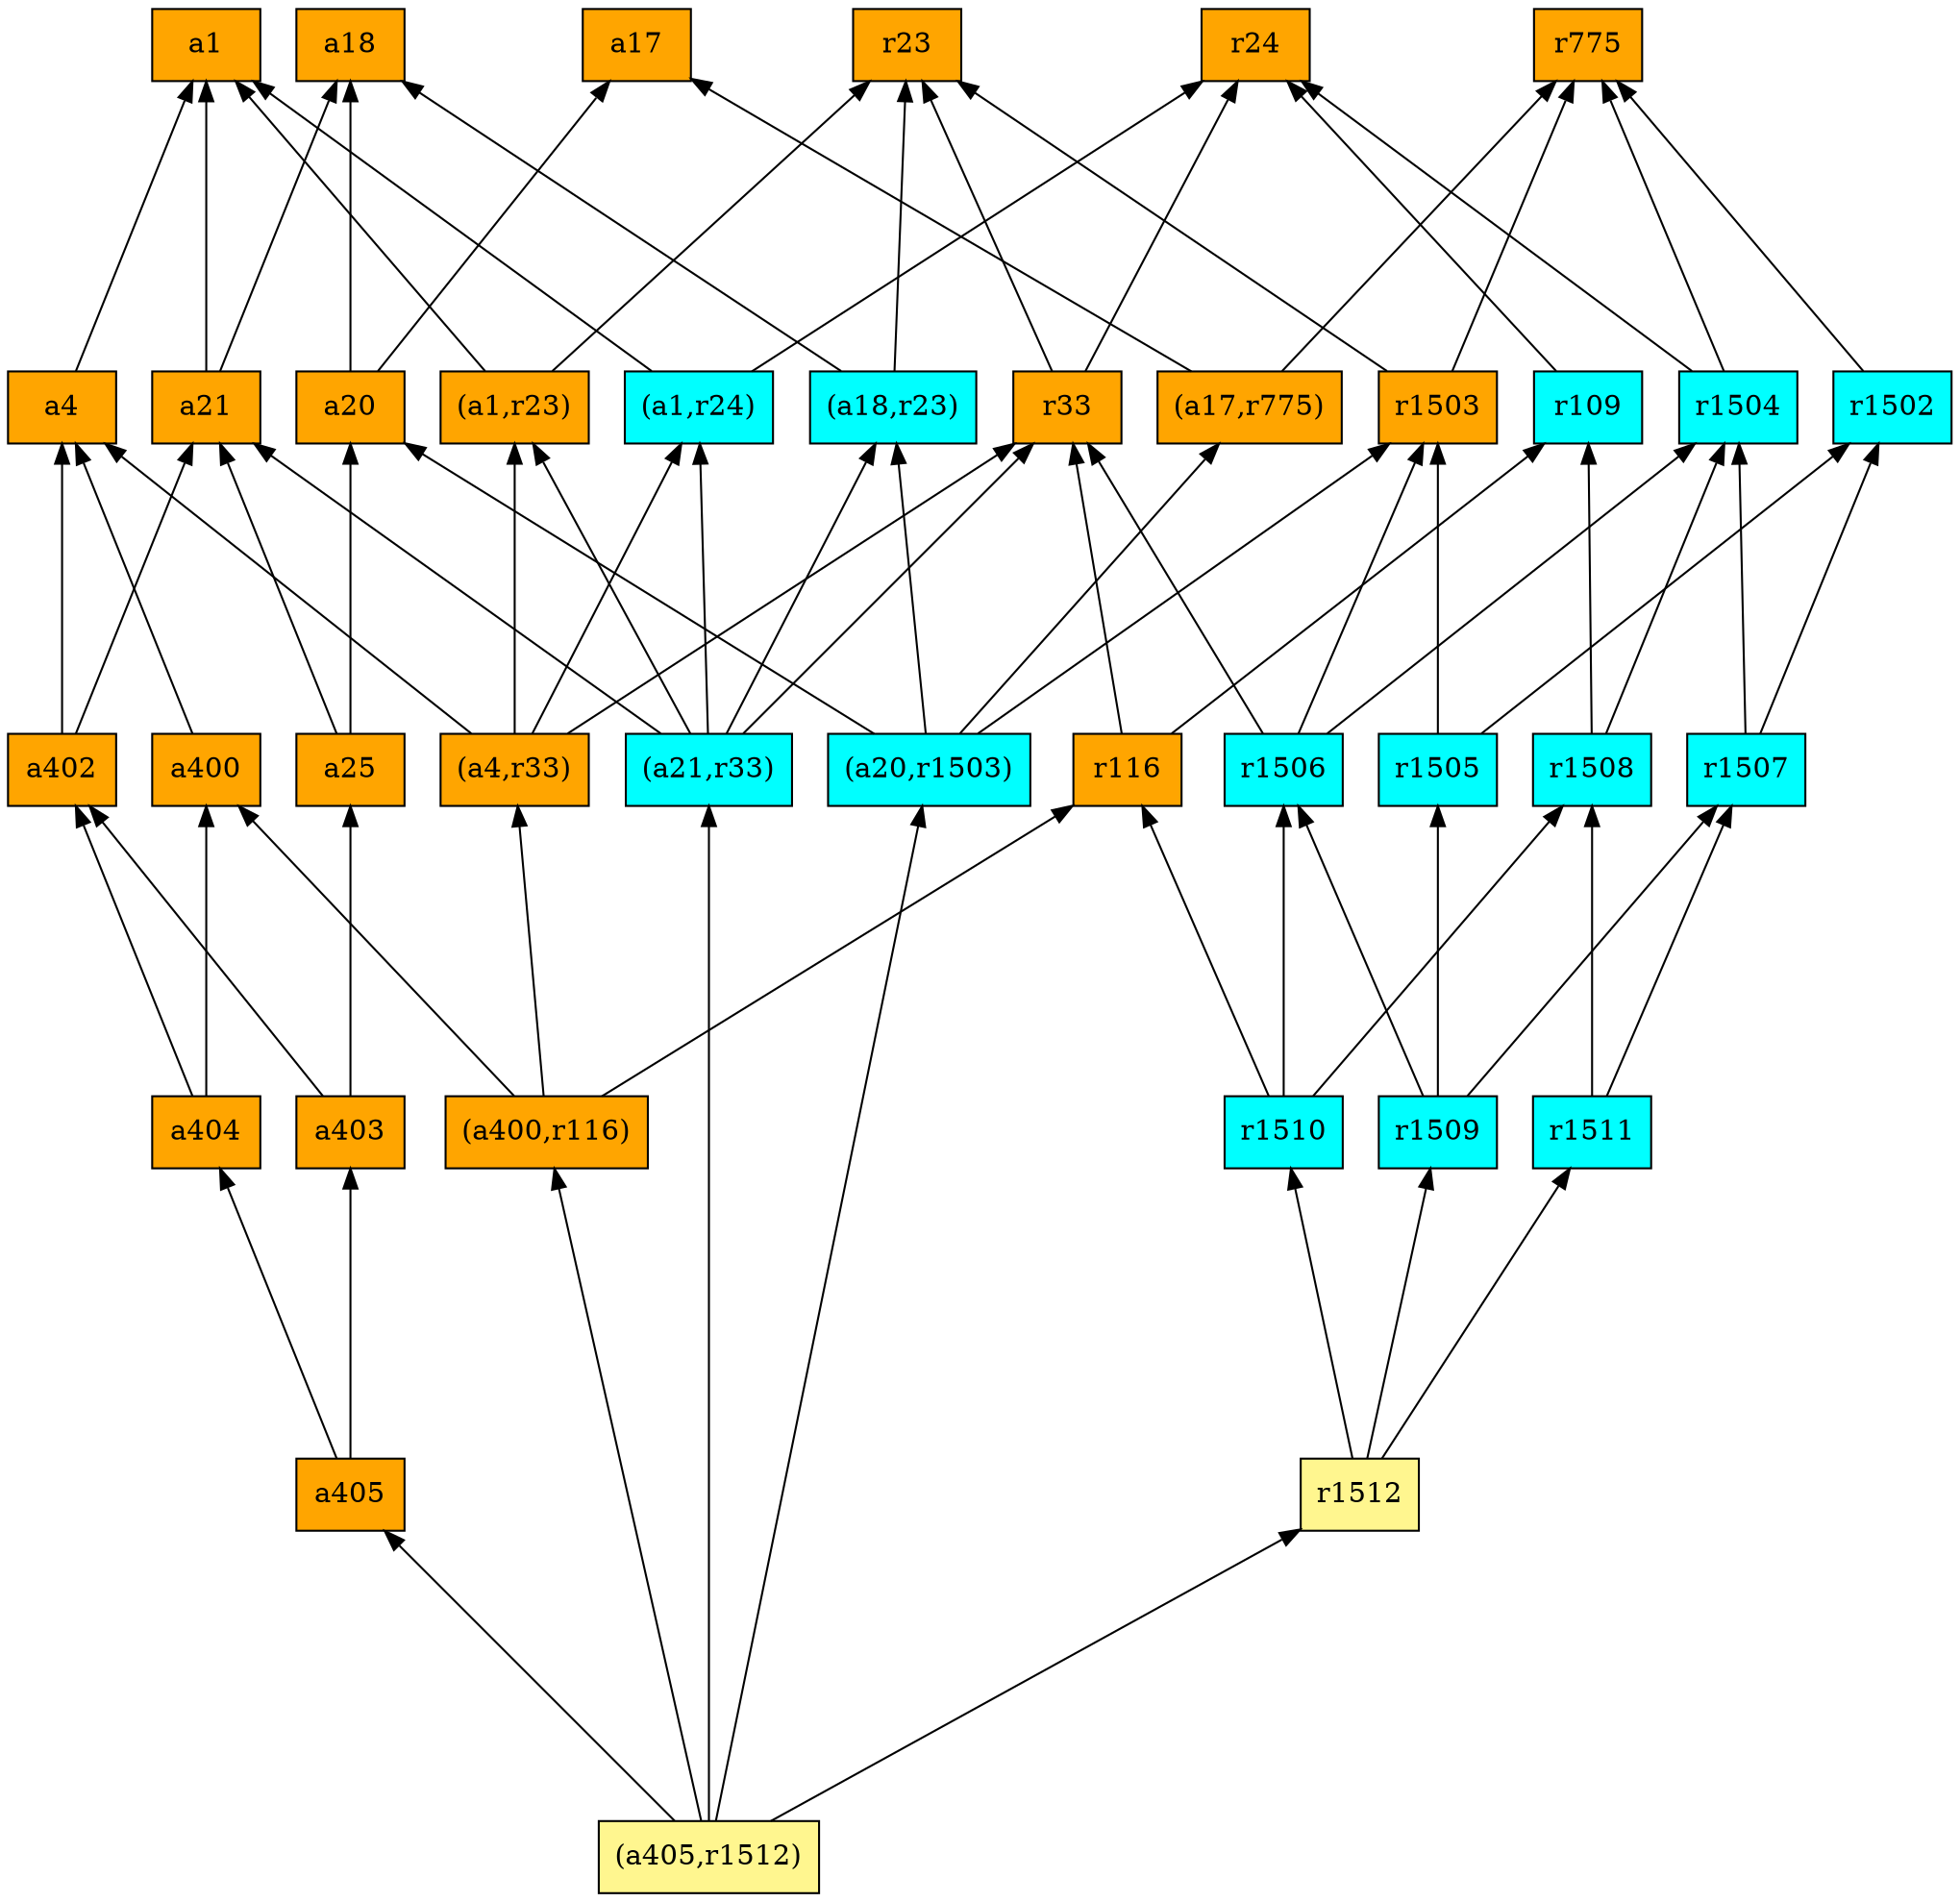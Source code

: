 digraph G {
rankdir=BT;ranksep="2.0";
"(a4,r33)" [shape=record,fillcolor=orange,style=filled,label="{(a4,r33)}"];
"r1511" [shape=record,fillcolor=cyan,style=filled,label="{r1511}"];
"a402" [shape=record,fillcolor=orange,style=filled,label="{a402}"];
"(a17,r775)" [shape=record,fillcolor=orange,style=filled,label="{(a17,r775)}"];
"r1502" [shape=record,fillcolor=cyan,style=filled,label="{r1502}"];
"a21" [shape=record,fillcolor=orange,style=filled,label="{a21}"];
"a405" [shape=record,fillcolor=orange,style=filled,label="{a405}"];
"a400" [shape=record,fillcolor=orange,style=filled,label="{a400}"];
"a403" [shape=record,fillcolor=orange,style=filled,label="{a403}"];
"r116" [shape=record,fillcolor=orange,style=filled,label="{r116}"];
"r1508" [shape=record,fillcolor=cyan,style=filled,label="{r1508}"];
"r1505" [shape=record,fillcolor=cyan,style=filled,label="{r1505}"];
"a4" [shape=record,fillcolor=orange,style=filled,label="{a4}"];
"a20" [shape=record,fillcolor=orange,style=filled,label="{a20}"];
"r24" [shape=record,fillcolor=orange,style=filled,label="{r24}"];
"(a18,r23)" [shape=record,fillcolor=cyan,style=filled,label="{(a18,r23)}"];
"r33" [shape=record,fillcolor=orange,style=filled,label="{r33}"];
"r1504" [shape=record,fillcolor=cyan,style=filled,label="{r1504}"];
"r1509" [shape=record,fillcolor=cyan,style=filled,label="{r1509}"];
"r1507" [shape=record,fillcolor=cyan,style=filled,label="{r1507}"];
"r1510" [shape=record,fillcolor=cyan,style=filled,label="{r1510}"];
"(a21,r33)" [shape=record,fillcolor=cyan,style=filled,label="{(a21,r33)}"];
"a17" [shape=record,fillcolor=orange,style=filled,label="{a17}"];
"(a20,r1503)" [shape=record,fillcolor=cyan,style=filled,label="{(a20,r1503)}"];
"a25" [shape=record,fillcolor=orange,style=filled,label="{a25}"];
"a18" [shape=record,fillcolor=orange,style=filled,label="{a18}"];
"(a400,r116)" [shape=record,fillcolor=orange,style=filled,label="{(a400,r116)}"];
"r1512" [shape=record,fillcolor=khaki1,style=filled,label="{r1512}"];
"(a405,r1512)" [shape=record,fillcolor=khaki1,style=filled,label="{(a405,r1512)}"];
"a1" [shape=record,fillcolor=orange,style=filled,label="{a1}"];
"(a1,r23)" [shape=record,fillcolor=orange,style=filled,label="{(a1,r23)}"];
"r1503" [shape=record,fillcolor=orange,style=filled,label="{r1503}"];
"(a1,r24)" [shape=record,fillcolor=cyan,style=filled,label="{(a1,r24)}"];
"r775" [shape=record,fillcolor=orange,style=filled,label="{r775}"];
"r1506" [shape=record,fillcolor=cyan,style=filled,label="{r1506}"];
"a404" [shape=record,fillcolor=orange,style=filled,label="{a404}"];
"r23" [shape=record,fillcolor=orange,style=filled,label="{r23}"];
"r109" [shape=record,fillcolor=cyan,style=filled,label="{r109}"];
"(a4,r33)" -> "a4"
"(a4,r33)" -> "(a1,r23)"
"(a4,r33)" -> "(a1,r24)"
"(a4,r33)" -> "r33"
"r1511" -> "r1508"
"r1511" -> "r1507"
"a402" -> "a21"
"a402" -> "a4"
"(a17,r775)" -> "r775"
"(a17,r775)" -> "a17"
"r1502" -> "r775"
"a21" -> "a1"
"a21" -> "a18"
"a405" -> "a404"
"a405" -> "a403"
"a400" -> "a4"
"a403" -> "a25"
"a403" -> "a402"
"r116" -> "r109"
"r116" -> "r33"
"r1508" -> "r109"
"r1508" -> "r1504"
"r1505" -> "r1503"
"r1505" -> "r1502"
"a4" -> "a1"
"a20" -> "a18"
"a20" -> "a17"
"(a18,r23)" -> "a18"
"(a18,r23)" -> "r23"
"r33" -> "r24"
"r33" -> "r23"
"r1504" -> "r775"
"r1504" -> "r24"
"r1509" -> "r1505"
"r1509" -> "r1506"
"r1509" -> "r1507"
"r1507" -> "r1504"
"r1507" -> "r1502"
"r1510" -> "r116"
"r1510" -> "r1506"
"r1510" -> "r1508"
"(a21,r33)" -> "(a1,r23)"
"(a21,r33)" -> "(a1,r24)"
"(a21,r33)" -> "(a18,r23)"
"(a21,r33)" -> "r33"
"(a21,r33)" -> "a21"
"(a20,r1503)" -> "a20"
"(a20,r1503)" -> "r1503"
"(a20,r1503)" -> "(a18,r23)"
"(a20,r1503)" -> "(a17,r775)"
"a25" -> "a20"
"a25" -> "a21"
"(a400,r116)" -> "r116"
"(a400,r116)" -> "(a4,r33)"
"(a400,r116)" -> "a400"
"r1512" -> "r1510"
"r1512" -> "r1511"
"r1512" -> "r1509"
"(a405,r1512)" -> "r1512"
"(a405,r1512)" -> "(a21,r33)"
"(a405,r1512)" -> "(a20,r1503)"
"(a405,r1512)" -> "(a400,r116)"
"(a405,r1512)" -> "a405"
"(a1,r23)" -> "a1"
"(a1,r23)" -> "r23"
"r1503" -> "r775"
"r1503" -> "r23"
"(a1,r24)" -> "a1"
"(a1,r24)" -> "r24"
"r1506" -> "r1503"
"r1506" -> "r33"
"r1506" -> "r1504"
"a404" -> "a402"
"a404" -> "a400"
"r109" -> "r24"
}